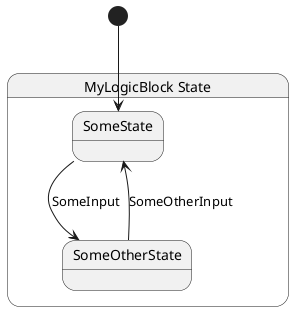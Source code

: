 @startuml MyLogicBlock
state "MyLogicBlock State" as Chickensoft_LogicBlocks_Tests_Fixtures_MyLogicBlock_State {
  state "SomeState" as Chickensoft_LogicBlocks_Tests_Fixtures_MyLogicBlock_State_SomeState
  state "SomeOtherState" as Chickensoft_LogicBlocks_Tests_Fixtures_MyLogicBlock_State_SomeOtherState
}

Chickensoft_LogicBlocks_Tests_Fixtures_MyLogicBlock_State_SomeOtherState --> Chickensoft_LogicBlocks_Tests_Fixtures_MyLogicBlock_State_SomeState : SomeOtherInput
Chickensoft_LogicBlocks_Tests_Fixtures_MyLogicBlock_State_SomeState --> Chickensoft_LogicBlocks_Tests_Fixtures_MyLogicBlock_State_SomeOtherState : SomeInput

[*] --> Chickensoft_LogicBlocks_Tests_Fixtures_MyLogicBlock_State_SomeState
@enduml
